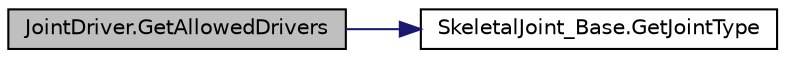 digraph "JointDriver.GetAllowedDrivers"
{
  edge [fontname="Helvetica",fontsize="10",labelfontname="Helvetica",labelfontsize="10"];
  node [fontname="Helvetica",fontsize="10",shape=record];
  rankdir="LR";
  Node10 [label="JointDriver.GetAllowedDrivers",height=0.2,width=0.4,color="black", fillcolor="grey75", style="filled", fontcolor="black"];
  Node10 -> Node11 [color="midnightblue",fontsize="10",style="solid"];
  Node11 [label="SkeletalJoint_Base.GetJointType",height=0.2,width=0.4,color="black", fillcolor="white", style="filled",URL="$class_skeletal_joint___base.html#aee155cbd483cb512bf3fc0f9a8885335",tooltip="The type of this joint. "];
}
